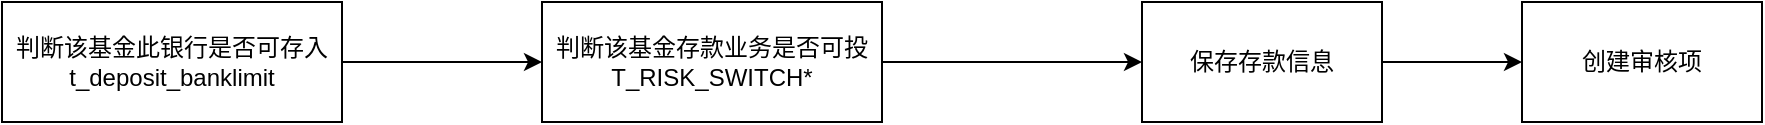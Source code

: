 <mxfile version="21.7.4" type="github">
  <diagram name="第 1 页" id="16wm2Vw1MgmUl_EgG7UV">
    <mxGraphModel dx="2074" dy="1118" grid="1" gridSize="10" guides="1" tooltips="1" connect="1" arrows="1" fold="1" page="1" pageScale="1" pageWidth="827" pageHeight="1169" math="0" shadow="0">
      <root>
        <mxCell id="0" />
        <mxCell id="1" parent="0" />
        <mxCell id="ZYbfEcVgSGn3_CFw40zo-5" style="edgeStyle=orthogonalEdgeStyle;rounded=0;orthogonalLoop=1;jettySize=auto;html=1;" edge="1" parent="1" source="ZYbfEcVgSGn3_CFw40zo-1" target="ZYbfEcVgSGn3_CFw40zo-4">
          <mxGeometry relative="1" as="geometry" />
        </mxCell>
        <mxCell id="ZYbfEcVgSGn3_CFw40zo-1" value="判断该基金存款业务是否可投&lt;br&gt;T_RISK_SWITCH*" style="rounded=0;whiteSpace=wrap;html=1;" vertex="1" parent="1">
          <mxGeometry x="400" y="390" width="170" height="60" as="geometry" />
        </mxCell>
        <mxCell id="ZYbfEcVgSGn3_CFw40zo-3" style="edgeStyle=orthogonalEdgeStyle;rounded=0;orthogonalLoop=1;jettySize=auto;html=1;" edge="1" parent="1" source="ZYbfEcVgSGn3_CFw40zo-2" target="ZYbfEcVgSGn3_CFw40zo-1">
          <mxGeometry relative="1" as="geometry" />
        </mxCell>
        <mxCell id="ZYbfEcVgSGn3_CFw40zo-2" value="判断该基金此银行是否可存入&lt;br&gt;t_deposit_banklimit" style="rounded=0;whiteSpace=wrap;html=1;" vertex="1" parent="1">
          <mxGeometry x="130" y="390" width="170" height="60" as="geometry" />
        </mxCell>
        <mxCell id="ZYbfEcVgSGn3_CFw40zo-7" style="edgeStyle=orthogonalEdgeStyle;rounded=0;orthogonalLoop=1;jettySize=auto;html=1;" edge="1" parent="1" source="ZYbfEcVgSGn3_CFw40zo-4" target="ZYbfEcVgSGn3_CFw40zo-6">
          <mxGeometry relative="1" as="geometry" />
        </mxCell>
        <mxCell id="ZYbfEcVgSGn3_CFw40zo-4" value="保存存款信息" style="rounded=0;whiteSpace=wrap;html=1;" vertex="1" parent="1">
          <mxGeometry x="700" y="390" width="120" height="60" as="geometry" />
        </mxCell>
        <mxCell id="ZYbfEcVgSGn3_CFw40zo-6" value="创建审核项" style="rounded=0;whiteSpace=wrap;html=1;" vertex="1" parent="1">
          <mxGeometry x="890" y="390" width="120" height="60" as="geometry" />
        </mxCell>
      </root>
    </mxGraphModel>
  </diagram>
</mxfile>
